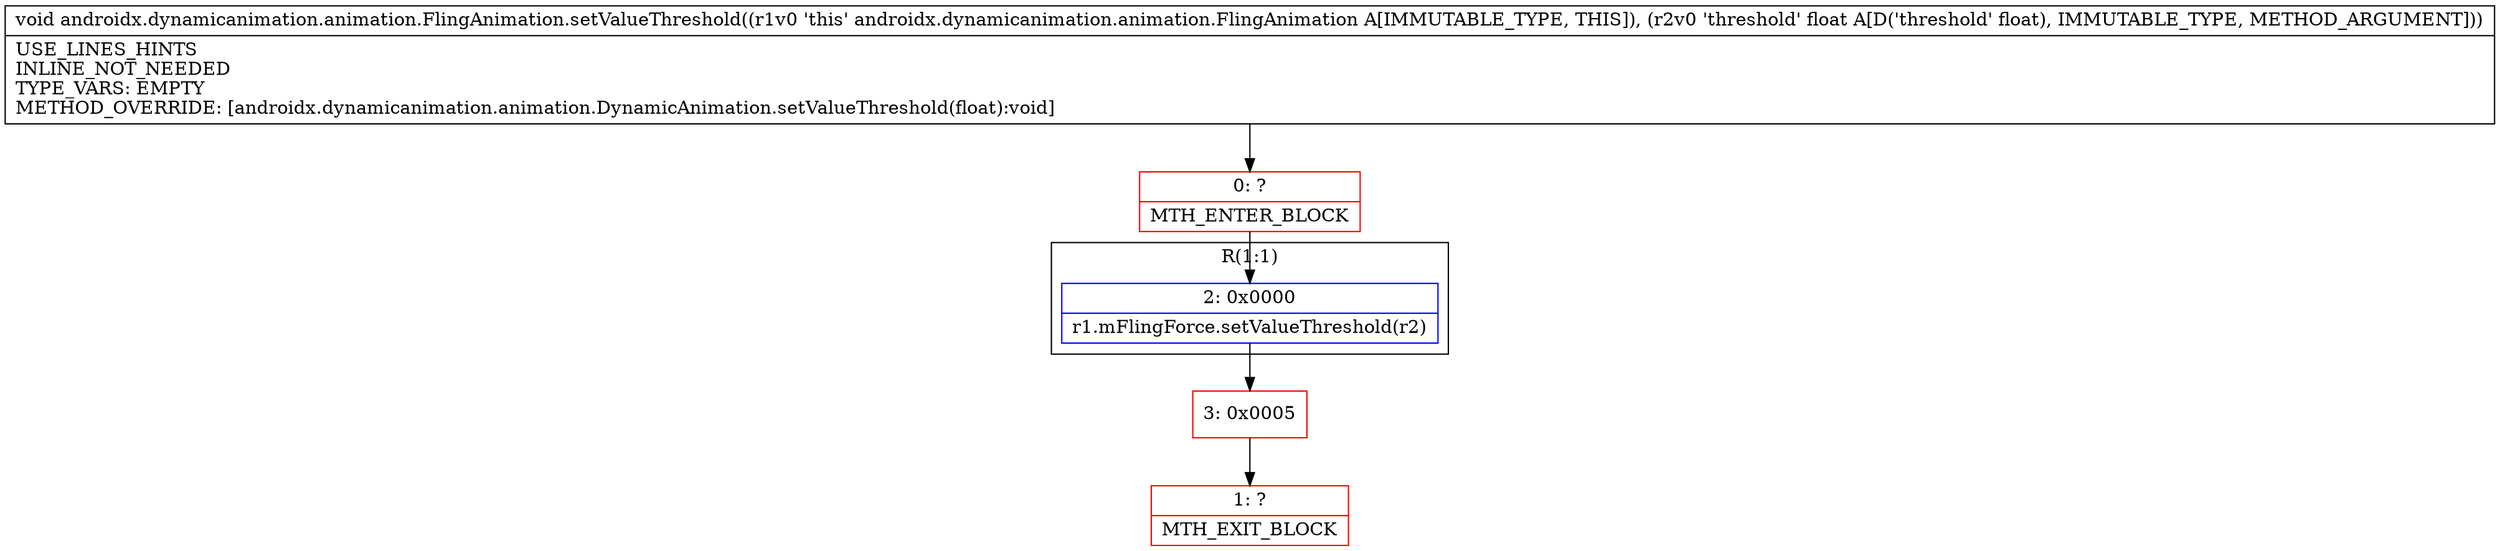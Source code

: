 digraph "CFG forandroidx.dynamicanimation.animation.FlingAnimation.setValueThreshold(F)V" {
subgraph cluster_Region_855506628 {
label = "R(1:1)";
node [shape=record,color=blue];
Node_2 [shape=record,label="{2\:\ 0x0000|r1.mFlingForce.setValueThreshold(r2)\l}"];
}
Node_0 [shape=record,color=red,label="{0\:\ ?|MTH_ENTER_BLOCK\l}"];
Node_3 [shape=record,color=red,label="{3\:\ 0x0005}"];
Node_1 [shape=record,color=red,label="{1\:\ ?|MTH_EXIT_BLOCK\l}"];
MethodNode[shape=record,label="{void androidx.dynamicanimation.animation.FlingAnimation.setValueThreshold((r1v0 'this' androidx.dynamicanimation.animation.FlingAnimation A[IMMUTABLE_TYPE, THIS]), (r2v0 'threshold' float A[D('threshold' float), IMMUTABLE_TYPE, METHOD_ARGUMENT]))  | USE_LINES_HINTS\lINLINE_NOT_NEEDED\lTYPE_VARS: EMPTY\lMETHOD_OVERRIDE: [androidx.dynamicanimation.animation.DynamicAnimation.setValueThreshold(float):void]\l}"];
MethodNode -> Node_0;Node_2 -> Node_3;
Node_0 -> Node_2;
Node_3 -> Node_1;
}

